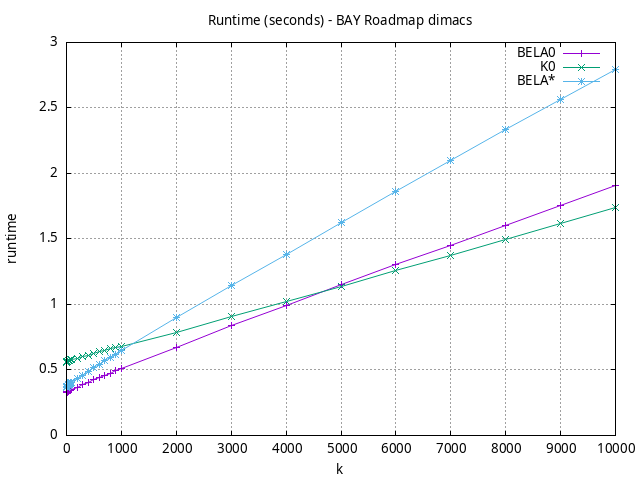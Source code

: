 #!/usr/bin/gnuplot
# -*- coding: utf-8 -*-
#
# results/roadmap/dimacs/BAY/USA-road-d.BAY.mixed.runtime.gnuplot
#
# Started on 01/09/2024 14:41:17
# Author: Carlos Linares López
set grid
set xlabel "k"
set ylabel "runtime"

set title "Runtime (seconds) - BAY Roadmap dimacs"

set terminal png enhanced font "Ariel,10"
set output 'USA-road-d.BAY.mixed.runtime.png'

plot "-" title "BELA0"      with linesp, "-" title "K0"      with linesp, "-" title "BELA*"      with linesp

	1 0.32773116699999993
	2 0.329178891
	3 0.3298640040000001
	4 0.33057318899999993
	5 0.33088574299999984
	6 0.33129489900000003
	7 0.33224489000000007
	8 0.33170777799999995
	9 0.33271767500000005
	10 0.33135495800000003
	20 0.334190757
	30 0.33624260399999994
	40 0.33906774999999995
	50 0.34021059000000003
	60 0.34263437299999994
	70 0.343713658
	80 0.34749742
	90 0.349715414
	100 0.350629297
	200 0.3685007360000001
	300 0.38710100599999997
	400 0.40559924499999994
	500 0.42504666799999996
	600 0.4429209760000001
	700 0.4589334190000001
	800 0.4767418299999999
	900 0.4938585499999999
	1000 0.50813314
	2000 0.6750189499999999
	3000 0.83588646
	4000 0.9939085799999999
	5000 1.15000946
	6000 1.3035268500000001
	7000 1.45393584
	8000 1.6066833700000003
	9000 1.7577508
	10000 1.9053777600000001
end
	1 0.557071241
	2 0.5602738669999999
	3 0.560958655
	4 0.5620386300000001
	5 0.563792049
	6 0.564478565
	7 0.5659184429999999
	8 0.566256812
	9 0.567928484
	10 0.5648916500000001
	20 0.567134795
	30 0.569698997
	40 0.572143629
	50 0.5730753449999999
	60 0.5755960459999999
	70 0.5773387900000001
	80 0.578748059
	90 0.580735564
	100 0.57860939
	200 0.589664878
	300 0.602290518
	400 0.613845666
	500 0.626743174
	600 0.6386828499999999
	700 0.64966987
	800 0.66058309
	900 0.6718054499999999
	1000 0.67790557
	2000 0.7885526600000001
	3000 0.9051272999999999
	4000 1.02070376
	5000 1.1384667300000002
	6000 1.25611524
	7000 1.3774562099999996
	8000 1.4997083099999997
	9000 1.62111026
	10000 1.7426066399999995
end
	1 0.36649822200000004
	2 0.36657170199999994
	3 0.367679143
	4 0.367815432
	5 0.369008666
	6 0.36913958300000005
	7 0.369992815
	8 0.37184427999999997
	9 0.37238578499999986
	10 0.37132011500000006
	20 0.3756285590000001
	30 0.380413585
	40 0.387340729
	50 0.3913486970000001
	60 0.39415324299999993
	70 0.39674370400000003
	80 0.401411911
	90 0.403918695
	100 0.40474974700000005
	200 0.433334414
	300 0.461728552
	400 0.4888272399999999
	500 0.51661668
	600 0.5426336800000001
	700 0.56939455
	800 0.5955244199999999
	900 0.6217337
	1000 0.6455715399999999
	2000 0.89760103
	3000 1.14402911
	4000 1.38476869
	5000 1.6283493699999996
	6000 1.86247687
	7000 2.0995006499999995
	8000 2.33332021
	9000 2.5668752900000005
	10000 2.79315998
end
